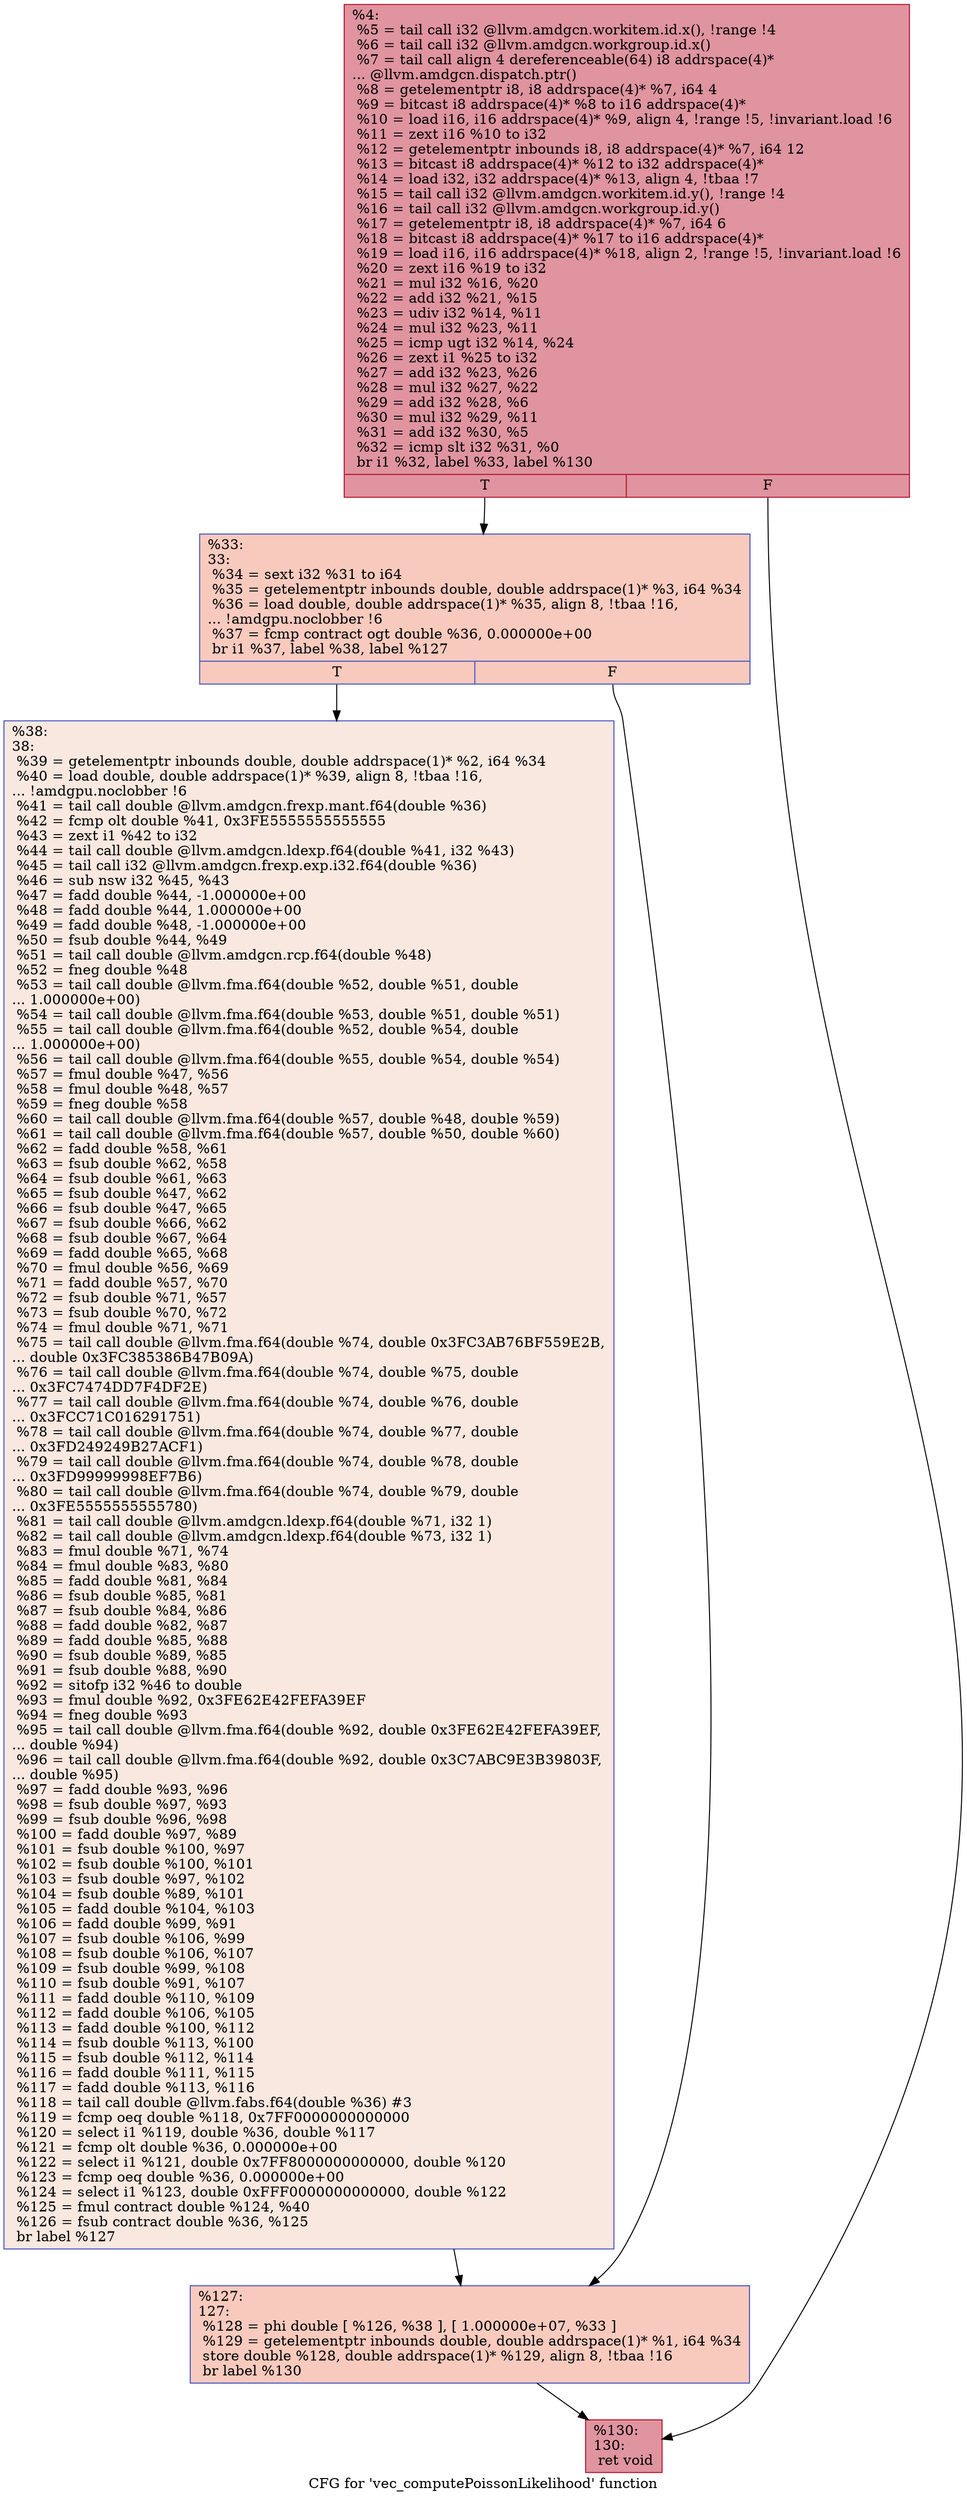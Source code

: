 digraph "CFG for 'vec_computePoissonLikelihood' function" {
	label="CFG for 'vec_computePoissonLikelihood' function";

	Node0x4bacaf0 [shape=record,color="#b70d28ff", style=filled, fillcolor="#b70d2870",label="{%4:\l  %5 = tail call i32 @llvm.amdgcn.workitem.id.x(), !range !4\l  %6 = tail call i32 @llvm.amdgcn.workgroup.id.x()\l  %7 = tail call align 4 dereferenceable(64) i8 addrspace(4)*\l... @llvm.amdgcn.dispatch.ptr()\l  %8 = getelementptr i8, i8 addrspace(4)* %7, i64 4\l  %9 = bitcast i8 addrspace(4)* %8 to i16 addrspace(4)*\l  %10 = load i16, i16 addrspace(4)* %9, align 4, !range !5, !invariant.load !6\l  %11 = zext i16 %10 to i32\l  %12 = getelementptr inbounds i8, i8 addrspace(4)* %7, i64 12\l  %13 = bitcast i8 addrspace(4)* %12 to i32 addrspace(4)*\l  %14 = load i32, i32 addrspace(4)* %13, align 4, !tbaa !7\l  %15 = tail call i32 @llvm.amdgcn.workitem.id.y(), !range !4\l  %16 = tail call i32 @llvm.amdgcn.workgroup.id.y()\l  %17 = getelementptr i8, i8 addrspace(4)* %7, i64 6\l  %18 = bitcast i8 addrspace(4)* %17 to i16 addrspace(4)*\l  %19 = load i16, i16 addrspace(4)* %18, align 2, !range !5, !invariant.load !6\l  %20 = zext i16 %19 to i32\l  %21 = mul i32 %16, %20\l  %22 = add i32 %21, %15\l  %23 = udiv i32 %14, %11\l  %24 = mul i32 %23, %11\l  %25 = icmp ugt i32 %14, %24\l  %26 = zext i1 %25 to i32\l  %27 = add i32 %23, %26\l  %28 = mul i32 %27, %22\l  %29 = add i32 %28, %6\l  %30 = mul i32 %29, %11\l  %31 = add i32 %30, %5\l  %32 = icmp slt i32 %31, %0\l  br i1 %32, label %33, label %130\l|{<s0>T|<s1>F}}"];
	Node0x4bacaf0:s0 -> Node0x4baf500;
	Node0x4bacaf0:s1 -> Node0x4baf590;
	Node0x4baf500 [shape=record,color="#3d50c3ff", style=filled, fillcolor="#ef886b70",label="{%33:\l33:                                               \l  %34 = sext i32 %31 to i64\l  %35 = getelementptr inbounds double, double addrspace(1)* %3, i64 %34\l  %36 = load double, double addrspace(1)* %35, align 8, !tbaa !16,\l... !amdgpu.noclobber !6\l  %37 = fcmp contract ogt double %36, 0.000000e+00\l  br i1 %37, label %38, label %127\l|{<s0>T|<s1>F}}"];
	Node0x4baf500:s0 -> Node0x4bb1be0;
	Node0x4baf500:s1 -> Node0x4bb1c70;
	Node0x4bb1be0 [shape=record,color="#3d50c3ff", style=filled, fillcolor="#f1ccb870",label="{%38:\l38:                                               \l  %39 = getelementptr inbounds double, double addrspace(1)* %2, i64 %34\l  %40 = load double, double addrspace(1)* %39, align 8, !tbaa !16,\l... !amdgpu.noclobber !6\l  %41 = tail call double @llvm.amdgcn.frexp.mant.f64(double %36)\l  %42 = fcmp olt double %41, 0x3FE5555555555555\l  %43 = zext i1 %42 to i32\l  %44 = tail call double @llvm.amdgcn.ldexp.f64(double %41, i32 %43)\l  %45 = tail call i32 @llvm.amdgcn.frexp.exp.i32.f64(double %36)\l  %46 = sub nsw i32 %45, %43\l  %47 = fadd double %44, -1.000000e+00\l  %48 = fadd double %44, 1.000000e+00\l  %49 = fadd double %48, -1.000000e+00\l  %50 = fsub double %44, %49\l  %51 = tail call double @llvm.amdgcn.rcp.f64(double %48)\l  %52 = fneg double %48\l  %53 = tail call double @llvm.fma.f64(double %52, double %51, double\l... 1.000000e+00)\l  %54 = tail call double @llvm.fma.f64(double %53, double %51, double %51)\l  %55 = tail call double @llvm.fma.f64(double %52, double %54, double\l... 1.000000e+00)\l  %56 = tail call double @llvm.fma.f64(double %55, double %54, double %54)\l  %57 = fmul double %47, %56\l  %58 = fmul double %48, %57\l  %59 = fneg double %58\l  %60 = tail call double @llvm.fma.f64(double %57, double %48, double %59)\l  %61 = tail call double @llvm.fma.f64(double %57, double %50, double %60)\l  %62 = fadd double %58, %61\l  %63 = fsub double %62, %58\l  %64 = fsub double %61, %63\l  %65 = fsub double %47, %62\l  %66 = fsub double %47, %65\l  %67 = fsub double %66, %62\l  %68 = fsub double %67, %64\l  %69 = fadd double %65, %68\l  %70 = fmul double %56, %69\l  %71 = fadd double %57, %70\l  %72 = fsub double %71, %57\l  %73 = fsub double %70, %72\l  %74 = fmul double %71, %71\l  %75 = tail call double @llvm.fma.f64(double %74, double 0x3FC3AB76BF559E2B,\l... double 0x3FC385386B47B09A)\l  %76 = tail call double @llvm.fma.f64(double %74, double %75, double\l... 0x3FC7474DD7F4DF2E)\l  %77 = tail call double @llvm.fma.f64(double %74, double %76, double\l... 0x3FCC71C016291751)\l  %78 = tail call double @llvm.fma.f64(double %74, double %77, double\l... 0x3FD249249B27ACF1)\l  %79 = tail call double @llvm.fma.f64(double %74, double %78, double\l... 0x3FD99999998EF7B6)\l  %80 = tail call double @llvm.fma.f64(double %74, double %79, double\l... 0x3FE5555555555780)\l  %81 = tail call double @llvm.amdgcn.ldexp.f64(double %71, i32 1)\l  %82 = tail call double @llvm.amdgcn.ldexp.f64(double %73, i32 1)\l  %83 = fmul double %71, %74\l  %84 = fmul double %83, %80\l  %85 = fadd double %81, %84\l  %86 = fsub double %85, %81\l  %87 = fsub double %84, %86\l  %88 = fadd double %82, %87\l  %89 = fadd double %85, %88\l  %90 = fsub double %89, %85\l  %91 = fsub double %88, %90\l  %92 = sitofp i32 %46 to double\l  %93 = fmul double %92, 0x3FE62E42FEFA39EF\l  %94 = fneg double %93\l  %95 = tail call double @llvm.fma.f64(double %92, double 0x3FE62E42FEFA39EF,\l... double %94)\l  %96 = tail call double @llvm.fma.f64(double %92, double 0x3C7ABC9E3B39803F,\l... double %95)\l  %97 = fadd double %93, %96\l  %98 = fsub double %97, %93\l  %99 = fsub double %96, %98\l  %100 = fadd double %97, %89\l  %101 = fsub double %100, %97\l  %102 = fsub double %100, %101\l  %103 = fsub double %97, %102\l  %104 = fsub double %89, %101\l  %105 = fadd double %104, %103\l  %106 = fadd double %99, %91\l  %107 = fsub double %106, %99\l  %108 = fsub double %106, %107\l  %109 = fsub double %99, %108\l  %110 = fsub double %91, %107\l  %111 = fadd double %110, %109\l  %112 = fadd double %106, %105\l  %113 = fadd double %100, %112\l  %114 = fsub double %113, %100\l  %115 = fsub double %112, %114\l  %116 = fadd double %111, %115\l  %117 = fadd double %113, %116\l  %118 = tail call double @llvm.fabs.f64(double %36) #3\l  %119 = fcmp oeq double %118, 0x7FF0000000000000\l  %120 = select i1 %119, double %36, double %117\l  %121 = fcmp olt double %36, 0.000000e+00\l  %122 = select i1 %121, double 0x7FF8000000000000, double %120\l  %123 = fcmp oeq double %36, 0.000000e+00\l  %124 = select i1 %123, double 0xFFF0000000000000, double %122\l  %125 = fmul contract double %124, %40\l  %126 = fsub contract double %36, %125\l  br label %127\l}"];
	Node0x4bb1be0 -> Node0x4bb1c70;
	Node0x4bb1c70 [shape=record,color="#3d50c3ff", style=filled, fillcolor="#ef886b70",label="{%127:\l127:                                              \l  %128 = phi double [ %126, %38 ], [ 1.000000e+07, %33 ]\l  %129 = getelementptr inbounds double, double addrspace(1)* %1, i64 %34\l  store double %128, double addrspace(1)* %129, align 8, !tbaa !16\l  br label %130\l}"];
	Node0x4bb1c70 -> Node0x4baf590;
	Node0x4baf590 [shape=record,color="#b70d28ff", style=filled, fillcolor="#b70d2870",label="{%130:\l130:                                              \l  ret void\l}"];
}
